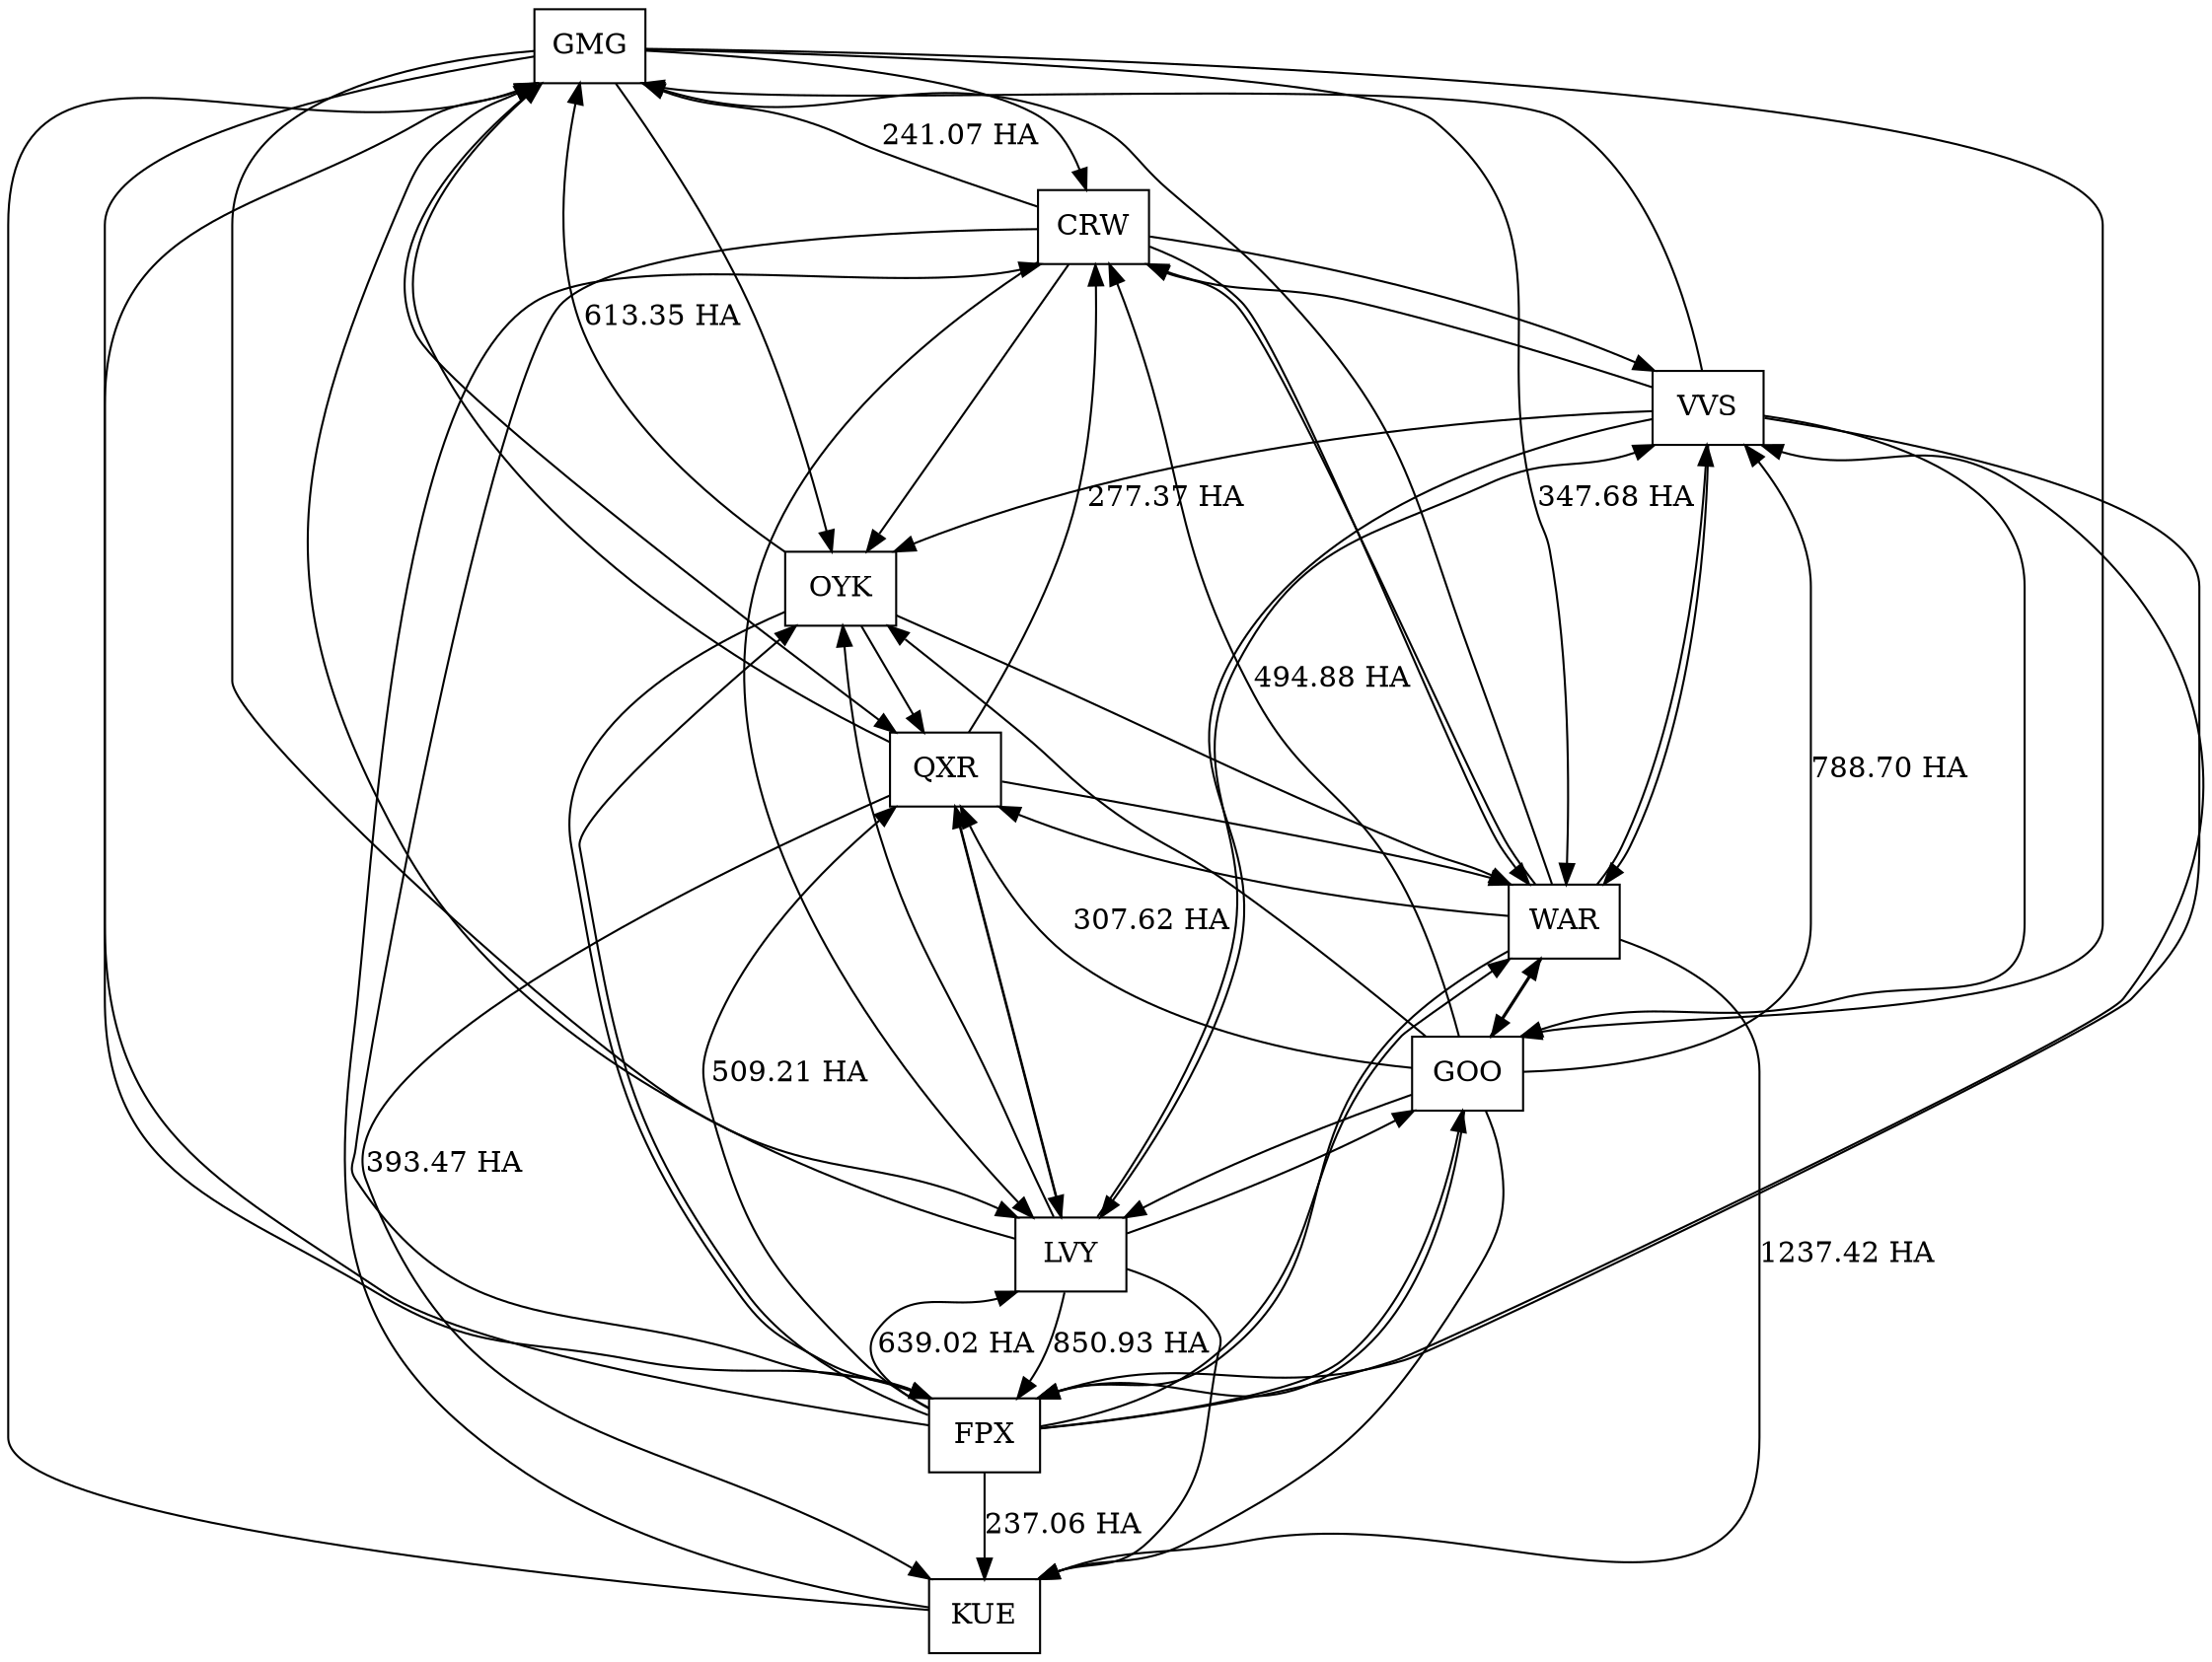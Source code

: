 digraph airports {
	node [shape=record]

	GMG [label = "<f1> GMG "]
GMG -> CRW:f1[label=""]
GMG -> LVY:f1[label=""]
GMG -> FPX:f1[label=""]
GMG -> WAR:f1[label="347.68 HA"]
GMG -> QXR:f1[label=""]
GMG -> GOO:f1[label=""]
GMG -> OYK:f1[label=""]

	OYK [label = "<f1> OYK "]
OYK -> GMG:f1[label="613.35 HA"]
OYK -> QXR:f1[label=""]
OYK -> WAR:f1[label=""]
OYK -> FPX:f1[label=""]

	VVS [label = "<f1> VVS "]
VVS -> GOO:f1[label=""]
VVS -> LVY:f1[label=""]
VVS -> OYK:f1[label="277.37 HA"]
VVS -> CRW:f1[label=""]
VVS -> GMG:f1[label=""]
VVS -> WAR:f1[label=""]
VVS -> FPX:f1[label=""]

	GOO [label = "<f1> GOO "]
GOO -> VVS:f1[label="788.70 HA"]
GOO -> FPX:f1[label=""]
GOO -> KUE:f1[label=""]
GOO -> OYK:f1[label=""]
GOO -> WAR:f1[label=""]
GOO -> CRW:f1[label="494.88 HA"]
GOO -> QXR:f1[label="307.62 HA"]
GOO -> LVY:f1[label=""]

	CRW [label = "<f1> CRW "]
CRW -> FPX:f1[label=""]
CRW -> GMG:f1[label="241.07 HA"]
CRW -> OYK:f1[label=""]
CRW -> LVY:f1[label=""]
CRW -> WAR:f1[label=""]
CRW -> VVS:f1[label=""]

	WAR [label = "<f1> WAR "]
WAR -> KUE:f1[label="1237.42 HA"]
WAR -> FPX:f1[label=""]
WAR -> GOO:f1[label=""]
WAR -> VVS:f1[label=""]
WAR -> QXR:f1[label=""]
WAR -> GMG:f1[label=""]
WAR -> CRW:f1[label=""]

	KUE [label = "<f1> KUE "]
KUE -> CRW:f1[label=""]
KUE -> GMG:f1[label=""]

	QXR [label = "<f1> QXR "]
QXR -> KUE:f1[label="393.47 HA"]
QXR -> CRW:f1[label=""]
QXR -> LVY:f1[label=""]
QXR -> WAR:f1[label=""]
QXR -> GMG:f1[label=""]

	LVY [label = "<f1> LVY "]
LVY -> VVS:f1[label=""]
LVY -> FPX:f1[label="850.93 HA"]
LVY -> OYK:f1[label=""]
LVY -> GOO:f1[label=""]
LVY -> KUE:f1[label=""]
LVY -> GMG:f1[label=""]
LVY -> QXR:f1[label=""]

	FPX [label = "<f1> FPX "]
FPX -> OYK:f1[label=""]
FPX -> GOO:f1[label=""]
FPX -> LVY:f1[label="639.02 HA"]
FPX -> VVS:f1[label=""]
FPX -> QXR:f1[label="509.21 HA"]
FPX -> GMG:f1[label=""]
FPX -> KUE:f1[label="237.06 HA"]
FPX -> WAR:f1[label=""]

}
